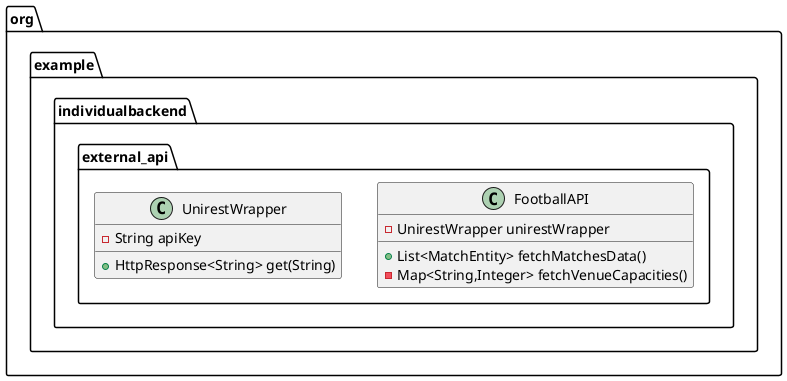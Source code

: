 @startuml
class org.example.individualbackend.external_api.FootballAPI {
- UnirestWrapper unirestWrapper
+ List<MatchEntity> fetchMatchesData()
- Map<String,Integer> fetchVenueCapacities()
}


class org.example.individualbackend.external_api.UnirestWrapper {
- String apiKey
+ HttpResponse<String> get(String)
}


@enduml